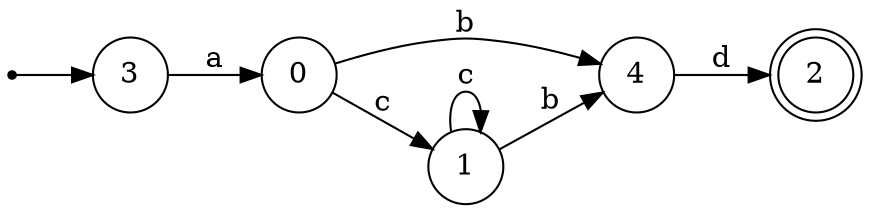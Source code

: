 digraph {
	rankdir = LR;
	size = "30,20";
	node [shape = point]; "dummy0"
	node [shape = circle]; "3"
	"dummy0" -> "3";
	node [shape = circle]; "0";
	node [shape = circle]; "4";
	node [shape = circle]; "1";
	node [shape = doublecircle]; "2";
	"4" -> "2" [label = "d"];
	"1" -> "4" [label = "b"];
	"1" -> "1" [label = "c"];
	"3" -> "0" [label = "a"];
	"0" -> "1" [label = "c"];
	"0" -> "4" [label = "b"];
}
